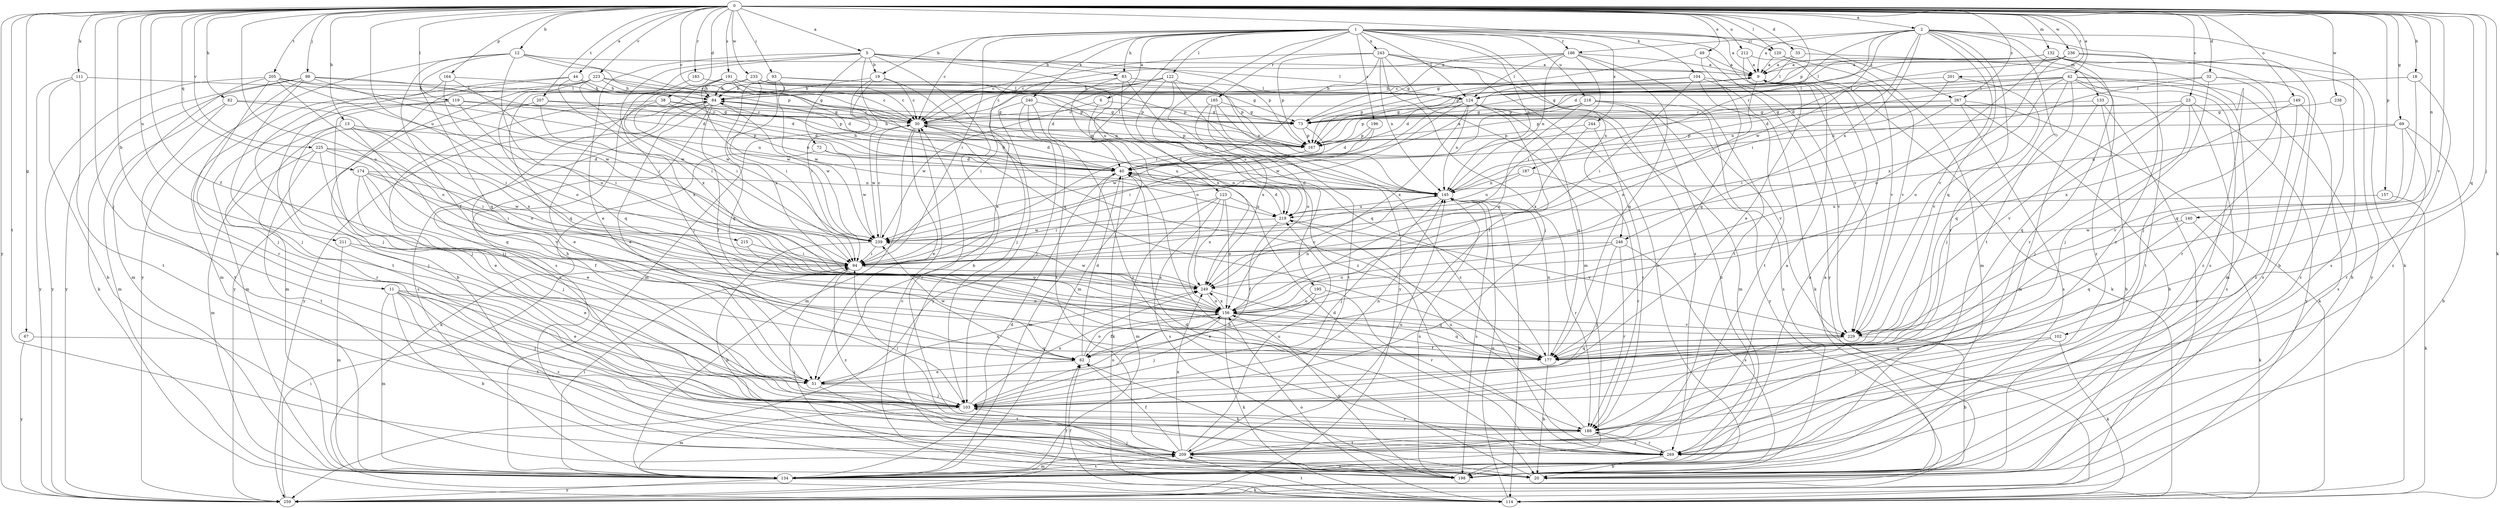 strict digraph  {
0;
1;
2;
5;
6;
9;
11;
12;
13;
18;
19;
20;
23;
30;
32;
33;
38;
40;
42;
44;
49;
51;
62;
67;
69;
72;
73;
82;
83;
84;
93;
94;
98;
102;
103;
104;
111;
114;
119;
120;
122;
123;
124;
132;
133;
134;
140;
145;
149;
156;
157;
164;
167;
174;
177;
183;
185;
186;
187;
188;
191;
195;
196;
198;
201;
205;
207;
209;
211;
212;
215;
218;
219;
223;
225;
229;
233;
236;
238;
239;
240;
243;
244;
246;
249;
259;
267;
269;
0 -> 2  [label=a];
0 -> 5  [label=a];
0 -> 11  [label=b];
0 -> 12  [label=b];
0 -> 13  [label=b];
0 -> 18  [label=b];
0 -> 23  [label=c];
0 -> 30  [label=c];
0 -> 32  [label=d];
0 -> 33  [label=d];
0 -> 38  [label=d];
0 -> 42  [label=e];
0 -> 44  [label=e];
0 -> 49  [label=e];
0 -> 62  [label=f];
0 -> 67  [label=g];
0 -> 69  [label=g];
0 -> 82  [label=h];
0 -> 93  [label=i];
0 -> 98  [label=j];
0 -> 102  [label=j];
0 -> 103  [label=j];
0 -> 104  [label=k];
0 -> 111  [label=k];
0 -> 114  [label=k];
0 -> 119  [label=l];
0 -> 120  [label=l];
0 -> 132  [label=m];
0 -> 140  [label=n];
0 -> 149  [label=o];
0 -> 156  [label=o];
0 -> 157  [label=p];
0 -> 164  [label=p];
0 -> 167  [label=p];
0 -> 174  [label=q];
0 -> 177  [label=q];
0 -> 183  [label=r];
0 -> 191  [label=s];
0 -> 201  [label=t];
0 -> 205  [label=t];
0 -> 207  [label=t];
0 -> 209  [label=t];
0 -> 211  [label=u];
0 -> 212  [label=u];
0 -> 215  [label=u];
0 -> 223  [label=v];
0 -> 225  [label=v];
0 -> 229  [label=v];
0 -> 233  [label=w];
0 -> 236  [label=w];
0 -> 238  [label=w];
0 -> 259  [label=y];
0 -> 267  [label=z];
1 -> 6  [label=a];
1 -> 9  [label=a];
1 -> 19  [label=b];
1 -> 30  [label=c];
1 -> 51  [label=e];
1 -> 83  [label=h];
1 -> 94  [label=i];
1 -> 120  [label=l];
1 -> 122  [label=l];
1 -> 123  [label=l];
1 -> 124  [label=l];
1 -> 145  [label=n];
1 -> 185  [label=r];
1 -> 186  [label=r];
1 -> 195  [label=s];
1 -> 196  [label=s];
1 -> 218  [label=u];
1 -> 229  [label=v];
1 -> 240  [label=x];
1 -> 243  [label=x];
1 -> 244  [label=x];
1 -> 246  [label=x];
1 -> 267  [label=z];
2 -> 9  [label=a];
2 -> 40  [label=d];
2 -> 94  [label=i];
2 -> 114  [label=k];
2 -> 133  [label=m];
2 -> 177  [label=q];
2 -> 186  [label=r];
2 -> 187  [label=r];
2 -> 188  [label=r];
2 -> 209  [label=t];
2 -> 229  [label=v];
2 -> 239  [label=w];
2 -> 246  [label=x];
2 -> 269  [label=z];
5 -> 19  [label=b];
5 -> 20  [label=b];
5 -> 51  [label=e];
5 -> 72  [label=g];
5 -> 83  [label=h];
5 -> 103  [label=j];
5 -> 124  [label=l];
5 -> 167  [label=p];
5 -> 177  [label=q];
5 -> 198  [label=s];
5 -> 219  [label=u];
6 -> 73  [label=g];
6 -> 134  [label=m];
6 -> 239  [label=w];
9 -> 84  [label=h];
9 -> 114  [label=k];
9 -> 156  [label=o];
9 -> 167  [label=p];
11 -> 20  [label=b];
11 -> 51  [label=e];
11 -> 103  [label=j];
11 -> 134  [label=m];
11 -> 156  [label=o];
11 -> 209  [label=t];
11 -> 269  [label=z];
12 -> 9  [label=a];
12 -> 30  [label=c];
12 -> 62  [label=f];
12 -> 156  [label=o];
12 -> 167  [label=p];
12 -> 177  [label=q];
12 -> 259  [label=y];
13 -> 103  [label=j];
13 -> 156  [label=o];
13 -> 167  [label=p];
13 -> 177  [label=q];
13 -> 188  [label=r];
13 -> 249  [label=x];
18 -> 124  [label=l];
18 -> 177  [label=q];
18 -> 269  [label=z];
19 -> 30  [label=c];
19 -> 84  [label=h];
19 -> 94  [label=i];
19 -> 103  [label=j];
19 -> 134  [label=m];
20 -> 9  [label=a];
20 -> 40  [label=d];
23 -> 73  [label=g];
23 -> 103  [label=j];
23 -> 177  [label=q];
23 -> 198  [label=s];
23 -> 229  [label=v];
23 -> 259  [label=y];
30 -> 40  [label=d];
30 -> 51  [label=e];
30 -> 134  [label=m];
30 -> 167  [label=p];
30 -> 219  [label=u];
30 -> 239  [label=w];
32 -> 103  [label=j];
32 -> 124  [label=l];
32 -> 145  [label=n];
32 -> 188  [label=r];
32 -> 198  [label=s];
33 -> 9  [label=a];
33 -> 124  [label=l];
33 -> 269  [label=z];
38 -> 30  [label=c];
38 -> 51  [label=e];
38 -> 73  [label=g];
38 -> 103  [label=j];
38 -> 145  [label=n];
40 -> 9  [label=a];
40 -> 20  [label=b];
40 -> 84  [label=h];
40 -> 114  [label=k];
40 -> 134  [label=m];
40 -> 145  [label=n];
42 -> 20  [label=b];
42 -> 40  [label=d];
42 -> 73  [label=g];
42 -> 103  [label=j];
42 -> 124  [label=l];
42 -> 134  [label=m];
42 -> 156  [label=o];
42 -> 167  [label=p];
42 -> 177  [label=q];
42 -> 209  [label=t];
42 -> 269  [label=z];
44 -> 20  [label=b];
44 -> 40  [label=d];
44 -> 84  [label=h];
44 -> 209  [label=t];
44 -> 249  [label=x];
49 -> 9  [label=a];
49 -> 73  [label=g];
49 -> 177  [label=q];
49 -> 259  [label=y];
51 -> 103  [label=j];
51 -> 209  [label=t];
51 -> 249  [label=x];
62 -> 20  [label=b];
62 -> 40  [label=d];
62 -> 51  [label=e];
62 -> 156  [label=o];
62 -> 239  [label=w];
67 -> 177  [label=q];
67 -> 259  [label=y];
69 -> 20  [label=b];
69 -> 145  [label=n];
69 -> 167  [label=p];
69 -> 188  [label=r];
69 -> 229  [label=v];
72 -> 40  [label=d];
72 -> 114  [label=k];
72 -> 239  [label=w];
73 -> 94  [label=i];
73 -> 167  [label=p];
82 -> 73  [label=g];
82 -> 94  [label=i];
82 -> 134  [label=m];
82 -> 209  [label=t];
83 -> 94  [label=i];
83 -> 124  [label=l];
83 -> 156  [label=o];
83 -> 177  [label=q];
83 -> 269  [label=z];
84 -> 30  [label=c];
84 -> 51  [label=e];
84 -> 62  [label=f];
84 -> 198  [label=s];
84 -> 239  [label=w];
84 -> 259  [label=y];
84 -> 269  [label=z];
93 -> 84  [label=h];
93 -> 145  [label=n];
93 -> 167  [label=p];
93 -> 177  [label=q];
93 -> 239  [label=w];
93 -> 249  [label=x];
94 -> 249  [label=x];
94 -> 269  [label=z];
98 -> 40  [label=d];
98 -> 103  [label=j];
98 -> 114  [label=k];
98 -> 124  [label=l];
98 -> 188  [label=r];
98 -> 239  [label=w];
98 -> 259  [label=y];
102 -> 103  [label=j];
102 -> 114  [label=k];
102 -> 177  [label=q];
103 -> 84  [label=h];
103 -> 134  [label=m];
103 -> 145  [label=n];
103 -> 156  [label=o];
103 -> 188  [label=r];
103 -> 249  [label=x];
104 -> 40  [label=d];
104 -> 84  [label=h];
104 -> 94  [label=i];
104 -> 114  [label=k];
104 -> 209  [label=t];
104 -> 229  [label=v];
111 -> 20  [label=b];
111 -> 84  [label=h];
111 -> 209  [label=t];
111 -> 259  [label=y];
114 -> 62  [label=f];
114 -> 145  [label=n];
114 -> 156  [label=o];
114 -> 209  [label=t];
119 -> 30  [label=c];
119 -> 94  [label=i];
119 -> 103  [label=j];
119 -> 134  [label=m];
119 -> 167  [label=p];
120 -> 9  [label=a];
120 -> 134  [label=m];
120 -> 229  [label=v];
122 -> 30  [label=c];
122 -> 40  [label=d];
122 -> 84  [label=h];
122 -> 145  [label=n];
122 -> 219  [label=u];
122 -> 249  [label=x];
122 -> 259  [label=y];
123 -> 94  [label=i];
123 -> 134  [label=m];
123 -> 156  [label=o];
123 -> 198  [label=s];
123 -> 219  [label=u];
123 -> 249  [label=x];
124 -> 62  [label=f];
124 -> 73  [label=g];
124 -> 94  [label=i];
124 -> 134  [label=m];
124 -> 145  [label=n];
124 -> 177  [label=q];
124 -> 229  [label=v];
124 -> 239  [label=w];
124 -> 249  [label=x];
132 -> 9  [label=a];
132 -> 20  [label=b];
132 -> 30  [label=c];
132 -> 124  [label=l];
132 -> 156  [label=o];
132 -> 188  [label=r];
132 -> 198  [label=s];
132 -> 259  [label=y];
133 -> 20  [label=b];
133 -> 30  [label=c];
133 -> 134  [label=m];
133 -> 259  [label=y];
134 -> 9  [label=a];
134 -> 40  [label=d];
134 -> 94  [label=i];
134 -> 114  [label=k];
134 -> 209  [label=t];
134 -> 259  [label=y];
140 -> 114  [label=k];
140 -> 177  [label=q];
140 -> 239  [label=w];
145 -> 40  [label=d];
145 -> 84  [label=h];
145 -> 103  [label=j];
145 -> 114  [label=k];
145 -> 188  [label=r];
145 -> 198  [label=s];
145 -> 219  [label=u];
149 -> 73  [label=g];
149 -> 198  [label=s];
149 -> 249  [label=x];
149 -> 269  [label=z];
156 -> 62  [label=f];
156 -> 103  [label=j];
156 -> 114  [label=k];
156 -> 145  [label=n];
156 -> 177  [label=q];
156 -> 229  [label=v];
156 -> 249  [label=x];
157 -> 114  [label=k];
157 -> 219  [label=u];
164 -> 84  [label=h];
164 -> 94  [label=i];
164 -> 103  [label=j];
164 -> 156  [label=o];
167 -> 40  [label=d];
167 -> 84  [label=h];
174 -> 51  [label=e];
174 -> 62  [label=f];
174 -> 94  [label=i];
174 -> 103  [label=j];
174 -> 145  [label=n];
174 -> 239  [label=w];
177 -> 20  [label=b];
177 -> 30  [label=c];
177 -> 145  [label=n];
183 -> 124  [label=l];
183 -> 239  [label=w];
185 -> 73  [label=g];
185 -> 156  [label=o];
185 -> 209  [label=t];
185 -> 249  [label=x];
185 -> 269  [label=z];
186 -> 9  [label=a];
186 -> 30  [label=c];
186 -> 73  [label=g];
186 -> 94  [label=i];
186 -> 124  [label=l];
186 -> 145  [label=n];
186 -> 177  [label=q];
186 -> 209  [label=t];
187 -> 145  [label=n];
187 -> 188  [label=r];
187 -> 219  [label=u];
188 -> 30  [label=c];
188 -> 94  [label=i];
188 -> 209  [label=t];
188 -> 219  [label=u];
188 -> 269  [label=z];
191 -> 30  [label=c];
191 -> 40  [label=d];
191 -> 84  [label=h];
191 -> 94  [label=i];
191 -> 124  [label=l];
191 -> 167  [label=p];
191 -> 239  [label=w];
195 -> 51  [label=e];
195 -> 156  [label=o];
195 -> 188  [label=r];
196 -> 40  [label=d];
196 -> 167  [label=p];
196 -> 239  [label=w];
198 -> 30  [label=c];
198 -> 94  [label=i];
198 -> 103  [label=j];
198 -> 145  [label=n];
198 -> 156  [label=o];
201 -> 124  [label=l];
201 -> 145  [label=n];
201 -> 229  [label=v];
205 -> 103  [label=j];
205 -> 124  [label=l];
205 -> 134  [label=m];
205 -> 156  [label=o];
205 -> 219  [label=u];
205 -> 239  [label=w];
205 -> 259  [label=y];
207 -> 40  [label=d];
207 -> 73  [label=g];
207 -> 134  [label=m];
207 -> 249  [label=x];
209 -> 9  [label=a];
209 -> 62  [label=f];
209 -> 134  [label=m];
209 -> 145  [label=n];
209 -> 198  [label=s];
209 -> 219  [label=u];
209 -> 249  [label=x];
211 -> 51  [label=e];
211 -> 94  [label=i];
211 -> 134  [label=m];
212 -> 9  [label=a];
212 -> 51  [label=e];
212 -> 229  [label=v];
215 -> 94  [label=i];
215 -> 156  [label=o];
218 -> 73  [label=g];
218 -> 156  [label=o];
218 -> 167  [label=p];
218 -> 198  [label=s];
218 -> 259  [label=y];
218 -> 269  [label=z];
219 -> 40  [label=d];
219 -> 62  [label=f];
219 -> 229  [label=v];
219 -> 239  [label=w];
223 -> 84  [label=h];
223 -> 94  [label=i];
223 -> 134  [label=m];
223 -> 145  [label=n];
223 -> 167  [label=p];
223 -> 177  [label=q];
223 -> 259  [label=y];
225 -> 40  [label=d];
225 -> 51  [label=e];
225 -> 94  [label=i];
225 -> 134  [label=m];
225 -> 209  [label=t];
225 -> 229  [label=v];
229 -> 20  [label=b];
229 -> 62  [label=f];
229 -> 177  [label=q];
233 -> 30  [label=c];
233 -> 73  [label=g];
233 -> 84  [label=h];
233 -> 94  [label=i];
233 -> 167  [label=p];
233 -> 177  [label=q];
236 -> 9  [label=a];
236 -> 40  [label=d];
236 -> 103  [label=j];
236 -> 167  [label=p];
236 -> 198  [label=s];
236 -> 249  [label=x];
238 -> 73  [label=g];
238 -> 269  [label=z];
239 -> 20  [label=b];
239 -> 30  [label=c];
239 -> 94  [label=i];
240 -> 73  [label=g];
240 -> 103  [label=j];
240 -> 209  [label=t];
240 -> 259  [label=y];
240 -> 269  [label=z];
243 -> 9  [label=a];
243 -> 30  [label=c];
243 -> 94  [label=i];
243 -> 103  [label=j];
243 -> 134  [label=m];
243 -> 145  [label=n];
243 -> 167  [label=p];
243 -> 198  [label=s];
243 -> 269  [label=z];
244 -> 167  [label=p];
244 -> 188  [label=r];
244 -> 249  [label=x];
246 -> 94  [label=i];
246 -> 103  [label=j];
246 -> 156  [label=o];
246 -> 188  [label=r];
246 -> 198  [label=s];
249 -> 156  [label=o];
249 -> 177  [label=q];
249 -> 239  [label=w];
259 -> 62  [label=f];
259 -> 94  [label=i];
267 -> 20  [label=b];
267 -> 30  [label=c];
267 -> 94  [label=i];
267 -> 114  [label=k];
267 -> 167  [label=p];
267 -> 198  [label=s];
269 -> 20  [label=b];
269 -> 40  [label=d];
269 -> 188  [label=r];
}
